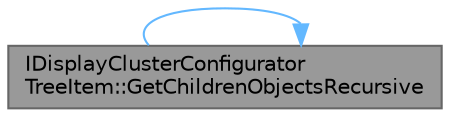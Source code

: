 digraph "IDisplayClusterConfiguratorTreeItem::GetChildrenObjectsRecursive"
{
 // INTERACTIVE_SVG=YES
 // LATEX_PDF_SIZE
  bgcolor="transparent";
  edge [fontname=Helvetica,fontsize=10,labelfontname=Helvetica,labelfontsize=10];
  node [fontname=Helvetica,fontsize=10,shape=box,height=0.2,width=0.4];
  rankdir="LR";
  Node1 [id="Node000001",label="IDisplayClusterConfigurator\lTreeItem::GetChildrenObjectsRecursive",height=0.2,width=0.4,color="gray40", fillcolor="grey60", style="filled", fontcolor="black",tooltip="Get all Children object."];
  Node1 -> Node1 [id="edge1_Node000001_Node000001",color="steelblue1",style="solid",tooltip=" "];
}
